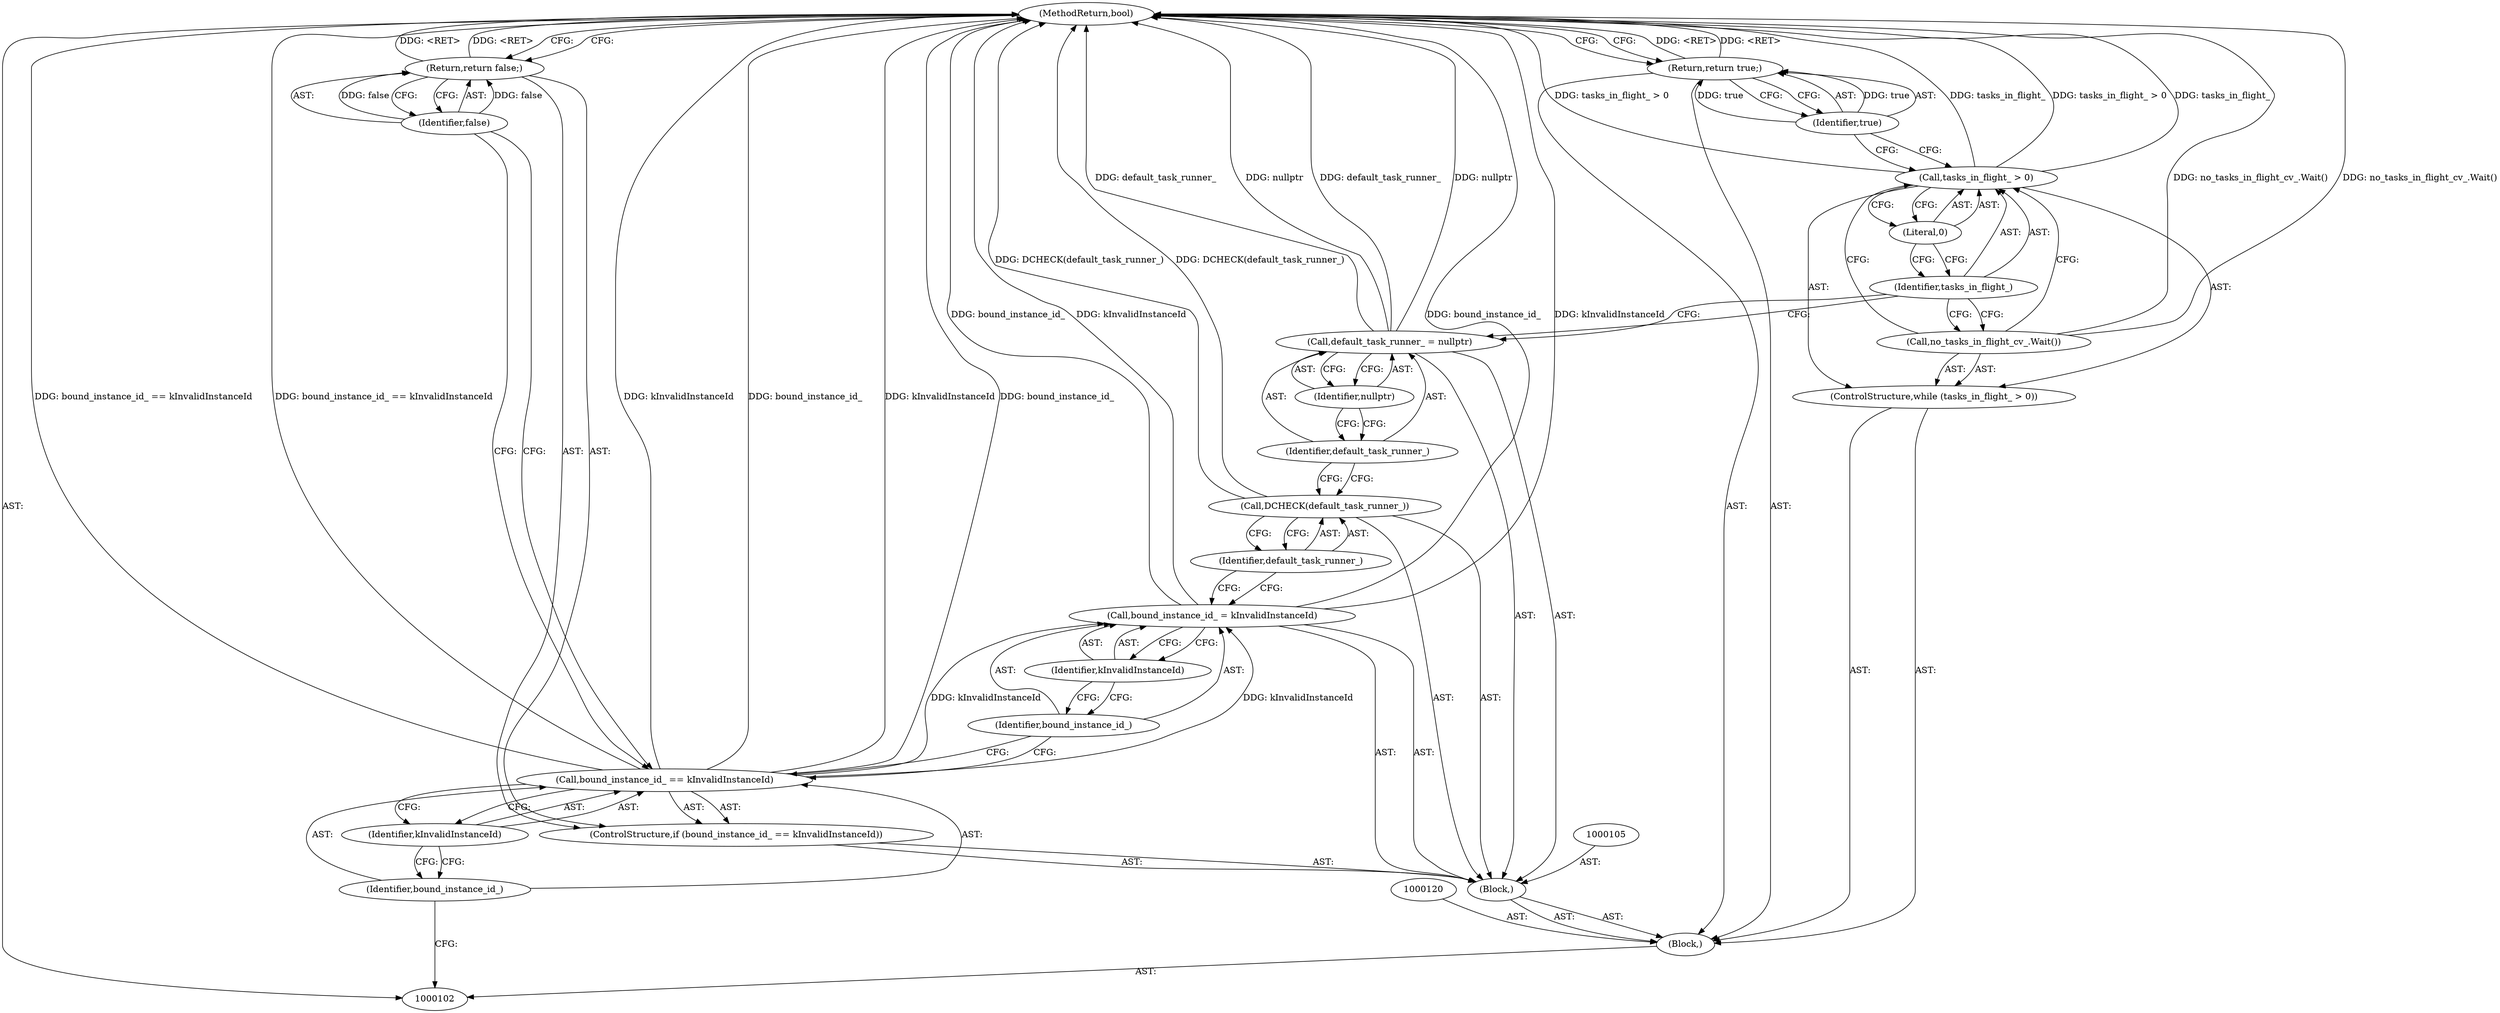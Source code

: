 digraph "0_Chrome_94fef6e2a56ef5b3ed0dc0fd94e6ad52267067fb_1" {
"1000128" [label="(MethodReturn,bool)"];
"1000103" [label="(Block,)"];
"1000121" [label="(ControlStructure,while (tasks_in_flight_ > 0))"];
"1000124" [label="(Literal,0)"];
"1000122" [label="(Call,tasks_in_flight_ > 0)"];
"1000123" [label="(Identifier,tasks_in_flight_)"];
"1000125" [label="(Call,no_tasks_in_flight_cv_.Wait())"];
"1000127" [label="(Identifier,true)"];
"1000126" [label="(Return,return true;)"];
"1000104" [label="(Block,)"];
"1000109" [label="(Identifier,kInvalidInstanceId)"];
"1000106" [label="(ControlStructure,if (bound_instance_id_ == kInvalidInstanceId))"];
"1000107" [label="(Call,bound_instance_id_ == kInvalidInstanceId)"];
"1000108" [label="(Identifier,bound_instance_id_)"];
"1000111" [label="(Identifier,false)"];
"1000110" [label="(Return,return false;)"];
"1000114" [label="(Identifier,kInvalidInstanceId)"];
"1000112" [label="(Call,bound_instance_id_ = kInvalidInstanceId)"];
"1000113" [label="(Identifier,bound_instance_id_)"];
"1000116" [label="(Identifier,default_task_runner_)"];
"1000115" [label="(Call,DCHECK(default_task_runner_))"];
"1000119" [label="(Identifier,nullptr)"];
"1000117" [label="(Call,default_task_runner_ = nullptr)"];
"1000118" [label="(Identifier,default_task_runner_)"];
"1000128" -> "1000102"  [label="AST: "];
"1000128" -> "1000110"  [label="CFG: "];
"1000128" -> "1000126"  [label="CFG: "];
"1000125" -> "1000128"  [label="DDG: no_tasks_in_flight_cv_.Wait()"];
"1000107" -> "1000128"  [label="DDG: bound_instance_id_"];
"1000107" -> "1000128"  [label="DDG: bound_instance_id_ == kInvalidInstanceId"];
"1000107" -> "1000128"  [label="DDG: kInvalidInstanceId"];
"1000112" -> "1000128"  [label="DDG: kInvalidInstanceId"];
"1000112" -> "1000128"  [label="DDG: bound_instance_id_"];
"1000122" -> "1000128"  [label="DDG: tasks_in_flight_"];
"1000122" -> "1000128"  [label="DDG: tasks_in_flight_ > 0"];
"1000115" -> "1000128"  [label="DDG: DCHECK(default_task_runner_)"];
"1000117" -> "1000128"  [label="DDG: default_task_runner_"];
"1000117" -> "1000128"  [label="DDG: nullptr"];
"1000110" -> "1000128"  [label="DDG: <RET>"];
"1000126" -> "1000128"  [label="DDG: <RET>"];
"1000103" -> "1000102"  [label="AST: "];
"1000104" -> "1000103"  [label="AST: "];
"1000120" -> "1000103"  [label="AST: "];
"1000121" -> "1000103"  [label="AST: "];
"1000126" -> "1000103"  [label="AST: "];
"1000121" -> "1000103"  [label="AST: "];
"1000122" -> "1000121"  [label="AST: "];
"1000125" -> "1000121"  [label="AST: "];
"1000124" -> "1000122"  [label="AST: "];
"1000124" -> "1000123"  [label="CFG: "];
"1000122" -> "1000124"  [label="CFG: "];
"1000122" -> "1000121"  [label="AST: "];
"1000122" -> "1000124"  [label="CFG: "];
"1000123" -> "1000122"  [label="AST: "];
"1000124" -> "1000122"  [label="AST: "];
"1000125" -> "1000122"  [label="CFG: "];
"1000127" -> "1000122"  [label="CFG: "];
"1000122" -> "1000128"  [label="DDG: tasks_in_flight_"];
"1000122" -> "1000128"  [label="DDG: tasks_in_flight_ > 0"];
"1000123" -> "1000122"  [label="AST: "];
"1000123" -> "1000125"  [label="CFG: "];
"1000123" -> "1000117"  [label="CFG: "];
"1000124" -> "1000123"  [label="CFG: "];
"1000125" -> "1000121"  [label="AST: "];
"1000125" -> "1000122"  [label="CFG: "];
"1000123" -> "1000125"  [label="CFG: "];
"1000125" -> "1000128"  [label="DDG: no_tasks_in_flight_cv_.Wait()"];
"1000127" -> "1000126"  [label="AST: "];
"1000127" -> "1000122"  [label="CFG: "];
"1000126" -> "1000127"  [label="CFG: "];
"1000127" -> "1000126"  [label="DDG: true"];
"1000126" -> "1000103"  [label="AST: "];
"1000126" -> "1000127"  [label="CFG: "];
"1000127" -> "1000126"  [label="AST: "];
"1000128" -> "1000126"  [label="CFG: "];
"1000126" -> "1000128"  [label="DDG: <RET>"];
"1000127" -> "1000126"  [label="DDG: true"];
"1000104" -> "1000103"  [label="AST: "];
"1000105" -> "1000104"  [label="AST: "];
"1000106" -> "1000104"  [label="AST: "];
"1000112" -> "1000104"  [label="AST: "];
"1000115" -> "1000104"  [label="AST: "];
"1000117" -> "1000104"  [label="AST: "];
"1000109" -> "1000107"  [label="AST: "];
"1000109" -> "1000108"  [label="CFG: "];
"1000107" -> "1000109"  [label="CFG: "];
"1000106" -> "1000104"  [label="AST: "];
"1000107" -> "1000106"  [label="AST: "];
"1000110" -> "1000106"  [label="AST: "];
"1000107" -> "1000106"  [label="AST: "];
"1000107" -> "1000109"  [label="CFG: "];
"1000108" -> "1000107"  [label="AST: "];
"1000109" -> "1000107"  [label="AST: "];
"1000111" -> "1000107"  [label="CFG: "];
"1000113" -> "1000107"  [label="CFG: "];
"1000107" -> "1000128"  [label="DDG: bound_instance_id_"];
"1000107" -> "1000128"  [label="DDG: bound_instance_id_ == kInvalidInstanceId"];
"1000107" -> "1000128"  [label="DDG: kInvalidInstanceId"];
"1000107" -> "1000112"  [label="DDG: kInvalidInstanceId"];
"1000108" -> "1000107"  [label="AST: "];
"1000108" -> "1000102"  [label="CFG: "];
"1000109" -> "1000108"  [label="CFG: "];
"1000111" -> "1000110"  [label="AST: "];
"1000111" -> "1000107"  [label="CFG: "];
"1000110" -> "1000111"  [label="CFG: "];
"1000111" -> "1000110"  [label="DDG: false"];
"1000110" -> "1000106"  [label="AST: "];
"1000110" -> "1000111"  [label="CFG: "];
"1000111" -> "1000110"  [label="AST: "];
"1000128" -> "1000110"  [label="CFG: "];
"1000110" -> "1000128"  [label="DDG: <RET>"];
"1000111" -> "1000110"  [label="DDG: false"];
"1000114" -> "1000112"  [label="AST: "];
"1000114" -> "1000113"  [label="CFG: "];
"1000112" -> "1000114"  [label="CFG: "];
"1000112" -> "1000104"  [label="AST: "];
"1000112" -> "1000114"  [label="CFG: "];
"1000113" -> "1000112"  [label="AST: "];
"1000114" -> "1000112"  [label="AST: "];
"1000116" -> "1000112"  [label="CFG: "];
"1000112" -> "1000128"  [label="DDG: kInvalidInstanceId"];
"1000112" -> "1000128"  [label="DDG: bound_instance_id_"];
"1000107" -> "1000112"  [label="DDG: kInvalidInstanceId"];
"1000113" -> "1000112"  [label="AST: "];
"1000113" -> "1000107"  [label="CFG: "];
"1000114" -> "1000113"  [label="CFG: "];
"1000116" -> "1000115"  [label="AST: "];
"1000116" -> "1000112"  [label="CFG: "];
"1000115" -> "1000116"  [label="CFG: "];
"1000115" -> "1000104"  [label="AST: "];
"1000115" -> "1000116"  [label="CFG: "];
"1000116" -> "1000115"  [label="AST: "];
"1000118" -> "1000115"  [label="CFG: "];
"1000115" -> "1000128"  [label="DDG: DCHECK(default_task_runner_)"];
"1000119" -> "1000117"  [label="AST: "];
"1000119" -> "1000118"  [label="CFG: "];
"1000117" -> "1000119"  [label="CFG: "];
"1000117" -> "1000104"  [label="AST: "];
"1000117" -> "1000119"  [label="CFG: "];
"1000118" -> "1000117"  [label="AST: "];
"1000119" -> "1000117"  [label="AST: "];
"1000123" -> "1000117"  [label="CFG: "];
"1000117" -> "1000128"  [label="DDG: default_task_runner_"];
"1000117" -> "1000128"  [label="DDG: nullptr"];
"1000118" -> "1000117"  [label="AST: "];
"1000118" -> "1000115"  [label="CFG: "];
"1000119" -> "1000118"  [label="CFG: "];
}
